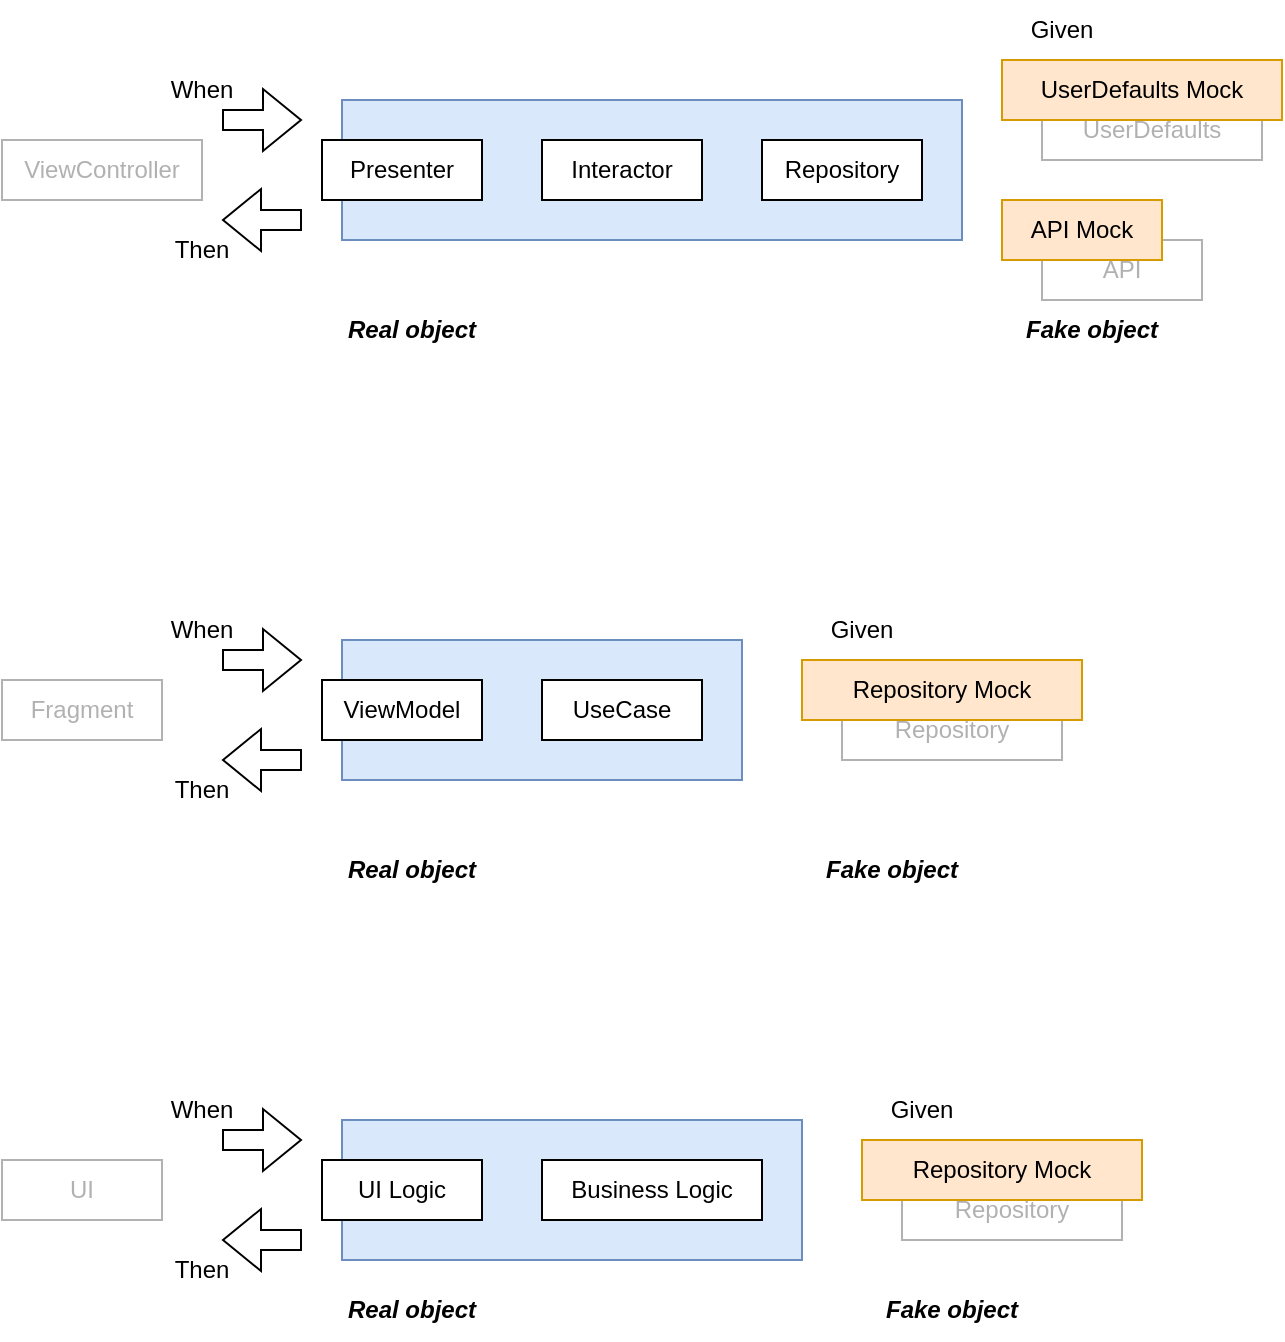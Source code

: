<mxfile version="24.2.5" type="device">
  <diagram name="ページ1" id="KTmhikJlyO--2MtsTX8y">
    <mxGraphModel dx="887" dy="561" grid="1" gridSize="10" guides="1" tooltips="1" connect="1" arrows="1" fold="1" page="1" pageScale="1" pageWidth="827" pageHeight="1169" math="0" shadow="0">
      <root>
        <mxCell id="0" />
        <mxCell id="1" parent="0" />
        <mxCell id="tbAWzuxnCb8HUWdNtCA--7" value="" style="rounded=0;whiteSpace=wrap;html=1;fillColor=#dae8fc;strokeColor=#6c8ebf;" parent="1" vertex="1">
          <mxGeometry x="210" y="320" width="200" height="70" as="geometry" />
        </mxCell>
        <mxCell id="tbAWzuxnCb8HUWdNtCA--1" value="ViewModel" style="rounded=0;whiteSpace=wrap;html=1;" parent="1" vertex="1">
          <mxGeometry x="200" y="340" width="80" height="30" as="geometry" />
        </mxCell>
        <mxCell id="tbAWzuxnCb8HUWdNtCA--2" value="UseCase" style="rounded=0;whiteSpace=wrap;html=1;" parent="1" vertex="1">
          <mxGeometry x="310" y="340" width="80" height="30" as="geometry" />
        </mxCell>
        <mxCell id="tbAWzuxnCb8HUWdNtCA--5" value="Repository" style="rounded=0;whiteSpace=wrap;html=1;textOpacity=30;opacity=30;" parent="1" vertex="1">
          <mxGeometry x="460" y="350" width="110" height="30" as="geometry" />
        </mxCell>
        <mxCell id="tbAWzuxnCb8HUWdNtCA--9" value="Fragment" style="rounded=0;whiteSpace=wrap;html=1;textOpacity=30;opacity=30;" parent="1" vertex="1">
          <mxGeometry x="40" y="340" width="80" height="30" as="geometry" />
        </mxCell>
        <mxCell id="tbAWzuxnCb8HUWdNtCA--10" value="" style="shape=flexArrow;endArrow=classic;html=1;rounded=0;" parent="1" edge="1">
          <mxGeometry width="50" height="50" relative="1" as="geometry">
            <mxPoint x="150" y="330" as="sourcePoint" />
            <mxPoint x="190" y="330" as="targetPoint" />
          </mxGeometry>
        </mxCell>
        <mxCell id="tbAWzuxnCb8HUWdNtCA--11" value="" style="shape=flexArrow;endArrow=classic;html=1;rounded=0;" parent="1" edge="1">
          <mxGeometry width="50" height="50" relative="1" as="geometry">
            <mxPoint x="190" y="380" as="sourcePoint" />
            <mxPoint x="150" y="380" as="targetPoint" />
          </mxGeometry>
        </mxCell>
        <mxCell id="tbAWzuxnCb8HUWdNtCA--12" value="When" style="text;html=1;align=center;verticalAlign=middle;whiteSpace=wrap;rounded=0;" parent="1" vertex="1">
          <mxGeometry x="110" y="300" width="60" height="30" as="geometry" />
        </mxCell>
        <mxCell id="tbAWzuxnCb8HUWdNtCA--14" value="Then" style="text;html=1;align=center;verticalAlign=middle;whiteSpace=wrap;rounded=0;" parent="1" vertex="1">
          <mxGeometry x="110" y="380" width="60" height="30" as="geometry" />
        </mxCell>
        <mxCell id="tbAWzuxnCb8HUWdNtCA--15" value="Repository Mock" style="rounded=0;whiteSpace=wrap;html=1;fillColor=#ffe6cc;strokeColor=#d79b00;" parent="1" vertex="1">
          <mxGeometry x="440" y="330" width="140" height="30" as="geometry" />
        </mxCell>
        <mxCell id="tbAWzuxnCb8HUWdNtCA--17" value="Real object" style="text;html=1;align=center;verticalAlign=middle;whiteSpace=wrap;rounded=0;fontStyle=3" parent="1" vertex="1">
          <mxGeometry x="200" y="420" width="90" height="30" as="geometry" />
        </mxCell>
        <mxCell id="tbAWzuxnCb8HUWdNtCA--18" value="Fake object" style="text;html=1;align=center;verticalAlign=middle;whiteSpace=wrap;rounded=0;fontStyle=3" parent="1" vertex="1">
          <mxGeometry x="440" y="420" width="90" height="30" as="geometry" />
        </mxCell>
        <mxCell id="tbAWzuxnCb8HUWdNtCA--20" value="Given" style="text;html=1;align=center;verticalAlign=middle;whiteSpace=wrap;rounded=0;" parent="1" vertex="1">
          <mxGeometry x="440" y="300" width="60" height="30" as="geometry" />
        </mxCell>
        <mxCell id="ckzR8l4SKG6Hk0NVj2tJ-1" value="" style="rounded=0;whiteSpace=wrap;html=1;fillColor=#dae8fc;strokeColor=#6c8ebf;" parent="1" vertex="1">
          <mxGeometry x="210" y="50" width="310" height="70" as="geometry" />
        </mxCell>
        <mxCell id="ckzR8l4SKG6Hk0NVj2tJ-2" value="Presenter" style="rounded=0;whiteSpace=wrap;html=1;" parent="1" vertex="1">
          <mxGeometry x="200" y="70" width="80" height="30" as="geometry" />
        </mxCell>
        <mxCell id="ckzR8l4SKG6Hk0NVj2tJ-3" value="Interactor" style="rounded=0;whiteSpace=wrap;html=1;" parent="1" vertex="1">
          <mxGeometry x="310" y="70" width="80" height="30" as="geometry" />
        </mxCell>
        <mxCell id="ckzR8l4SKG6Hk0NVj2tJ-4" value="Repository" style="rounded=0;whiteSpace=wrap;html=1;" parent="1" vertex="1">
          <mxGeometry x="420" y="70" width="80" height="30" as="geometry" />
        </mxCell>
        <mxCell id="ckzR8l4SKG6Hk0NVj2tJ-5" value="UserDefaults" style="rounded=0;whiteSpace=wrap;html=1;textOpacity=30;opacity=30;" parent="1" vertex="1">
          <mxGeometry x="560" y="50" width="110" height="30" as="geometry" />
        </mxCell>
        <mxCell id="ckzR8l4SKG6Hk0NVj2tJ-6" value="API" style="rounded=0;whiteSpace=wrap;html=1;textOpacity=30;opacity=30;" parent="1" vertex="1">
          <mxGeometry x="560" y="120" width="80" height="30" as="geometry" />
        </mxCell>
        <mxCell id="ckzR8l4SKG6Hk0NVj2tJ-7" value="ViewController" style="rounded=0;whiteSpace=wrap;html=1;textOpacity=30;opacity=30;" parent="1" vertex="1">
          <mxGeometry x="40" y="70" width="100" height="30" as="geometry" />
        </mxCell>
        <mxCell id="ckzR8l4SKG6Hk0NVj2tJ-8" value="" style="shape=flexArrow;endArrow=classic;html=1;rounded=0;" parent="1" edge="1">
          <mxGeometry width="50" height="50" relative="1" as="geometry">
            <mxPoint x="150" y="60" as="sourcePoint" />
            <mxPoint x="190" y="60" as="targetPoint" />
          </mxGeometry>
        </mxCell>
        <mxCell id="ckzR8l4SKG6Hk0NVj2tJ-9" value="" style="shape=flexArrow;endArrow=classic;html=1;rounded=0;" parent="1" edge="1">
          <mxGeometry width="50" height="50" relative="1" as="geometry">
            <mxPoint x="190" y="110" as="sourcePoint" />
            <mxPoint x="150" y="110" as="targetPoint" />
          </mxGeometry>
        </mxCell>
        <mxCell id="ckzR8l4SKG6Hk0NVj2tJ-10" value="When" style="text;html=1;align=center;verticalAlign=middle;whiteSpace=wrap;rounded=0;" parent="1" vertex="1">
          <mxGeometry x="110" y="30" width="60" height="30" as="geometry" />
        </mxCell>
        <mxCell id="ckzR8l4SKG6Hk0NVj2tJ-11" value="Then" style="text;html=1;align=center;verticalAlign=middle;whiteSpace=wrap;rounded=0;" parent="1" vertex="1">
          <mxGeometry x="110" y="110" width="60" height="30" as="geometry" />
        </mxCell>
        <mxCell id="ckzR8l4SKG6Hk0NVj2tJ-12" value="UserDefaults Mock" style="rounded=0;whiteSpace=wrap;html=1;fillColor=#ffe6cc;strokeColor=#d79b00;" parent="1" vertex="1">
          <mxGeometry x="540" y="30" width="140" height="30" as="geometry" />
        </mxCell>
        <mxCell id="ckzR8l4SKG6Hk0NVj2tJ-13" value="API Mock" style="rounded=0;whiteSpace=wrap;html=1;fillColor=#ffe6cc;strokeColor=#d79b00;" parent="1" vertex="1">
          <mxGeometry x="540" y="100" width="80" height="30" as="geometry" />
        </mxCell>
        <mxCell id="ckzR8l4SKG6Hk0NVj2tJ-14" value="Real object" style="text;html=1;align=center;verticalAlign=middle;whiteSpace=wrap;rounded=0;fontStyle=3" parent="1" vertex="1">
          <mxGeometry x="200" y="150" width="90" height="30" as="geometry" />
        </mxCell>
        <mxCell id="ckzR8l4SKG6Hk0NVj2tJ-15" value="Fake object" style="text;html=1;align=center;verticalAlign=middle;whiteSpace=wrap;rounded=0;fontStyle=3" parent="1" vertex="1">
          <mxGeometry x="540" y="150" width="90" height="30" as="geometry" />
        </mxCell>
        <mxCell id="ckzR8l4SKG6Hk0NVj2tJ-16" value="Given" style="text;html=1;align=center;verticalAlign=middle;whiteSpace=wrap;rounded=0;" parent="1" vertex="1">
          <mxGeometry x="540" width="60" height="30" as="geometry" />
        </mxCell>
        <mxCell id="JHixXwHUvEsCyZfrYKzM-1" value="" style="rounded=0;whiteSpace=wrap;html=1;fillColor=#dae8fc;strokeColor=#6c8ebf;" vertex="1" parent="1">
          <mxGeometry x="210" y="560" width="230" height="70" as="geometry" />
        </mxCell>
        <mxCell id="JHixXwHUvEsCyZfrYKzM-2" value="UI Logic" style="rounded=0;whiteSpace=wrap;html=1;" vertex="1" parent="1">
          <mxGeometry x="200" y="580" width="80" height="30" as="geometry" />
        </mxCell>
        <mxCell id="JHixXwHUvEsCyZfrYKzM-3" value="Business Logic" style="rounded=0;whiteSpace=wrap;html=1;" vertex="1" parent="1">
          <mxGeometry x="310" y="580" width="110" height="30" as="geometry" />
        </mxCell>
        <mxCell id="JHixXwHUvEsCyZfrYKzM-4" value="Repository" style="rounded=0;whiteSpace=wrap;html=1;textOpacity=30;opacity=30;" vertex="1" parent="1">
          <mxGeometry x="490" y="590" width="110" height="30" as="geometry" />
        </mxCell>
        <mxCell id="JHixXwHUvEsCyZfrYKzM-5" value="UI" style="rounded=0;whiteSpace=wrap;html=1;textOpacity=30;opacity=30;" vertex="1" parent="1">
          <mxGeometry x="40" y="580" width="80" height="30" as="geometry" />
        </mxCell>
        <mxCell id="JHixXwHUvEsCyZfrYKzM-6" value="" style="shape=flexArrow;endArrow=classic;html=1;rounded=0;" edge="1" parent="1">
          <mxGeometry width="50" height="50" relative="1" as="geometry">
            <mxPoint x="150" y="570" as="sourcePoint" />
            <mxPoint x="190" y="570" as="targetPoint" />
          </mxGeometry>
        </mxCell>
        <mxCell id="JHixXwHUvEsCyZfrYKzM-7" value="" style="shape=flexArrow;endArrow=classic;html=1;rounded=0;" edge="1" parent="1">
          <mxGeometry width="50" height="50" relative="1" as="geometry">
            <mxPoint x="190" y="620" as="sourcePoint" />
            <mxPoint x="150" y="620" as="targetPoint" />
          </mxGeometry>
        </mxCell>
        <mxCell id="JHixXwHUvEsCyZfrYKzM-8" value="When" style="text;html=1;align=center;verticalAlign=middle;whiteSpace=wrap;rounded=0;" vertex="1" parent="1">
          <mxGeometry x="110" y="540" width="60" height="30" as="geometry" />
        </mxCell>
        <mxCell id="JHixXwHUvEsCyZfrYKzM-9" value="Then" style="text;html=1;align=center;verticalAlign=middle;whiteSpace=wrap;rounded=0;" vertex="1" parent="1">
          <mxGeometry x="110" y="620" width="60" height="30" as="geometry" />
        </mxCell>
        <mxCell id="JHixXwHUvEsCyZfrYKzM-10" value="Repository Mock" style="rounded=0;whiteSpace=wrap;html=1;fillColor=#ffe6cc;strokeColor=#d79b00;" vertex="1" parent="1">
          <mxGeometry x="470" y="570" width="140" height="30" as="geometry" />
        </mxCell>
        <mxCell id="JHixXwHUvEsCyZfrYKzM-11" value="Real object" style="text;html=1;align=center;verticalAlign=middle;whiteSpace=wrap;rounded=0;fontStyle=3" vertex="1" parent="1">
          <mxGeometry x="200" y="640" width="90" height="30" as="geometry" />
        </mxCell>
        <mxCell id="JHixXwHUvEsCyZfrYKzM-12" value="Fake object" style="text;html=1;align=center;verticalAlign=middle;whiteSpace=wrap;rounded=0;fontStyle=3" vertex="1" parent="1">
          <mxGeometry x="470" y="640" width="90" height="30" as="geometry" />
        </mxCell>
        <mxCell id="JHixXwHUvEsCyZfrYKzM-13" value="Given" style="text;html=1;align=center;verticalAlign=middle;whiteSpace=wrap;rounded=0;" vertex="1" parent="1">
          <mxGeometry x="470" y="540" width="60" height="30" as="geometry" />
        </mxCell>
      </root>
    </mxGraphModel>
  </diagram>
</mxfile>
